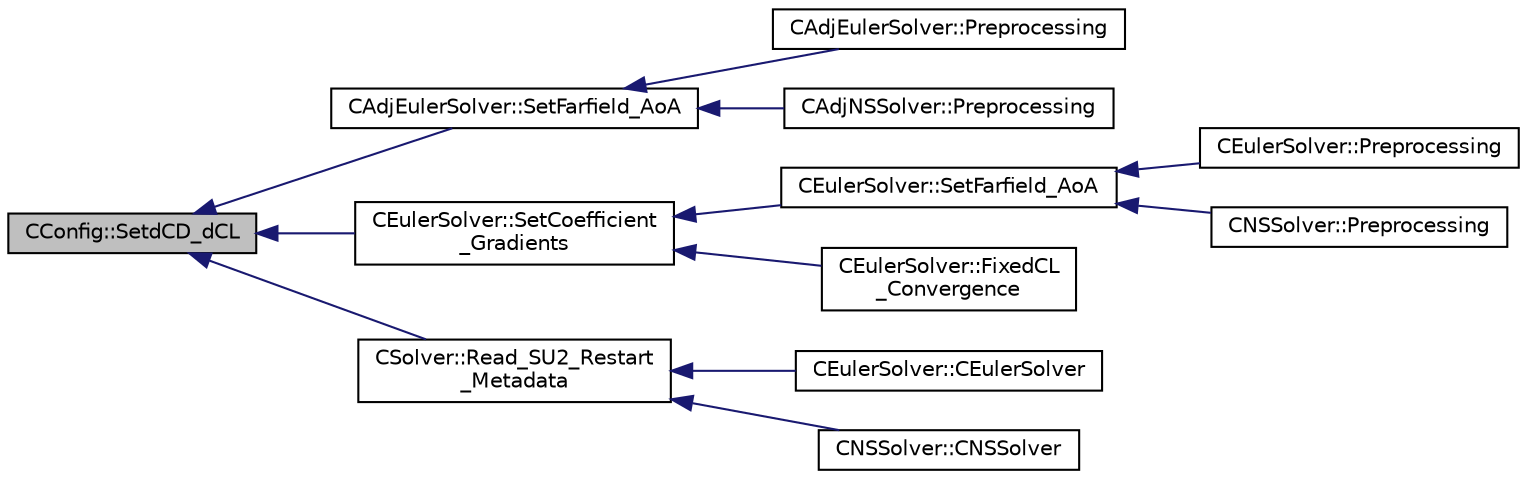 digraph "CConfig::SetdCD_dCL"
{
  edge [fontname="Helvetica",fontsize="10",labelfontname="Helvetica",labelfontsize="10"];
  node [fontname="Helvetica",fontsize="10",shape=record];
  rankdir="LR";
  Node14324 [label="CConfig::SetdCD_dCL",height=0.2,width=0.4,color="black", fillcolor="grey75", style="filled", fontcolor="black"];
  Node14324 -> Node14325 [dir="back",color="midnightblue",fontsize="10",style="solid",fontname="Helvetica"];
  Node14325 [label="CAdjEulerSolver::SetFarfield_AoA",height=0.2,width=0.4,color="black", fillcolor="white", style="filled",URL="$class_c_adj_euler_solver.html#a5265a44e6c43dee677c9f26333148432",tooltip="Update the AoA and freestream velocity at the farfield. "];
  Node14325 -> Node14326 [dir="back",color="midnightblue",fontsize="10",style="solid",fontname="Helvetica"];
  Node14326 [label="CAdjEulerSolver::Preprocessing",height=0.2,width=0.4,color="black", fillcolor="white", style="filled",URL="$class_c_adj_euler_solver.html#a4ae0ed840dc8335fd921399625ba794f",tooltip="Initialize the residual vectors. "];
  Node14325 -> Node14327 [dir="back",color="midnightblue",fontsize="10",style="solid",fontname="Helvetica"];
  Node14327 [label="CAdjNSSolver::Preprocessing",height=0.2,width=0.4,color="black", fillcolor="white", style="filled",URL="$class_c_adj_n_s_solver.html#ac16dab76e2c1d86bc7d70ca9f41fd668",tooltip="Restart residual and compute gradients. "];
  Node14324 -> Node14328 [dir="back",color="midnightblue",fontsize="10",style="solid",fontname="Helvetica"];
  Node14328 [label="CEulerSolver::SetCoefficient\l_Gradients",height=0.2,width=0.4,color="black", fillcolor="white", style="filled",URL="$class_c_euler_solver.html#af82d8f5bce7b113ade28ecbfc9cc01d8",tooltip="Set gradients of coefficients for fixed CL mode. "];
  Node14328 -> Node14329 [dir="back",color="midnightblue",fontsize="10",style="solid",fontname="Helvetica"];
  Node14329 [label="CEulerSolver::SetFarfield_AoA",height=0.2,width=0.4,color="black", fillcolor="white", style="filled",URL="$class_c_euler_solver.html#ae9346f0feebb8b28613bfc7838d3d121",tooltip="Update the AoA and freestream velocity at the farfield. "];
  Node14329 -> Node14330 [dir="back",color="midnightblue",fontsize="10",style="solid",fontname="Helvetica"];
  Node14330 [label="CEulerSolver::Preprocessing",height=0.2,width=0.4,color="black", fillcolor="white", style="filled",URL="$class_c_euler_solver.html#a8b89e1bfce33284c2d8f5f00f82f3f3f",tooltip="Compute primitive variables and their gradients. "];
  Node14329 -> Node14331 [dir="back",color="midnightblue",fontsize="10",style="solid",fontname="Helvetica"];
  Node14331 [label="CNSSolver::Preprocessing",height=0.2,width=0.4,color="black", fillcolor="white", style="filled",URL="$class_c_n_s_solver.html#a028c83d18cf8520dff2f9628d8a04e4b",tooltip="Restart residual and compute gradients. "];
  Node14328 -> Node14332 [dir="back",color="midnightblue",fontsize="10",style="solid",fontname="Helvetica"];
  Node14332 [label="CEulerSolver::FixedCL\l_Convergence",height=0.2,width=0.4,color="black", fillcolor="white", style="filled",URL="$class_c_euler_solver.html#ad2884e30f2a3661d790bfff589812589",tooltip="Check for convergence of the Fixed CL mode to the target CL. "];
  Node14324 -> Node14333 [dir="back",color="midnightblue",fontsize="10",style="solid",fontname="Helvetica"];
  Node14333 [label="CSolver::Read_SU2_Restart\l_Metadata",height=0.2,width=0.4,color="black", fillcolor="white", style="filled",URL="$class_c_solver.html#a4591089e9efd66cf15c922bd7136d70e",tooltip="Read the metadata from a native SU2 restart file (ASCII or binary). "];
  Node14333 -> Node14334 [dir="back",color="midnightblue",fontsize="10",style="solid",fontname="Helvetica"];
  Node14334 [label="CEulerSolver::CEulerSolver",height=0.2,width=0.4,color="black", fillcolor="white", style="filled",URL="$class_c_euler_solver.html#ae1e74218b4e943111b100d7ddcbd4db9"];
  Node14333 -> Node14335 [dir="back",color="midnightblue",fontsize="10",style="solid",fontname="Helvetica"];
  Node14335 [label="CNSSolver::CNSSolver",height=0.2,width=0.4,color="black", fillcolor="white", style="filled",URL="$class_c_n_s_solver.html#a2a8ad49c42b4546696e631cf44b7788b"];
}

